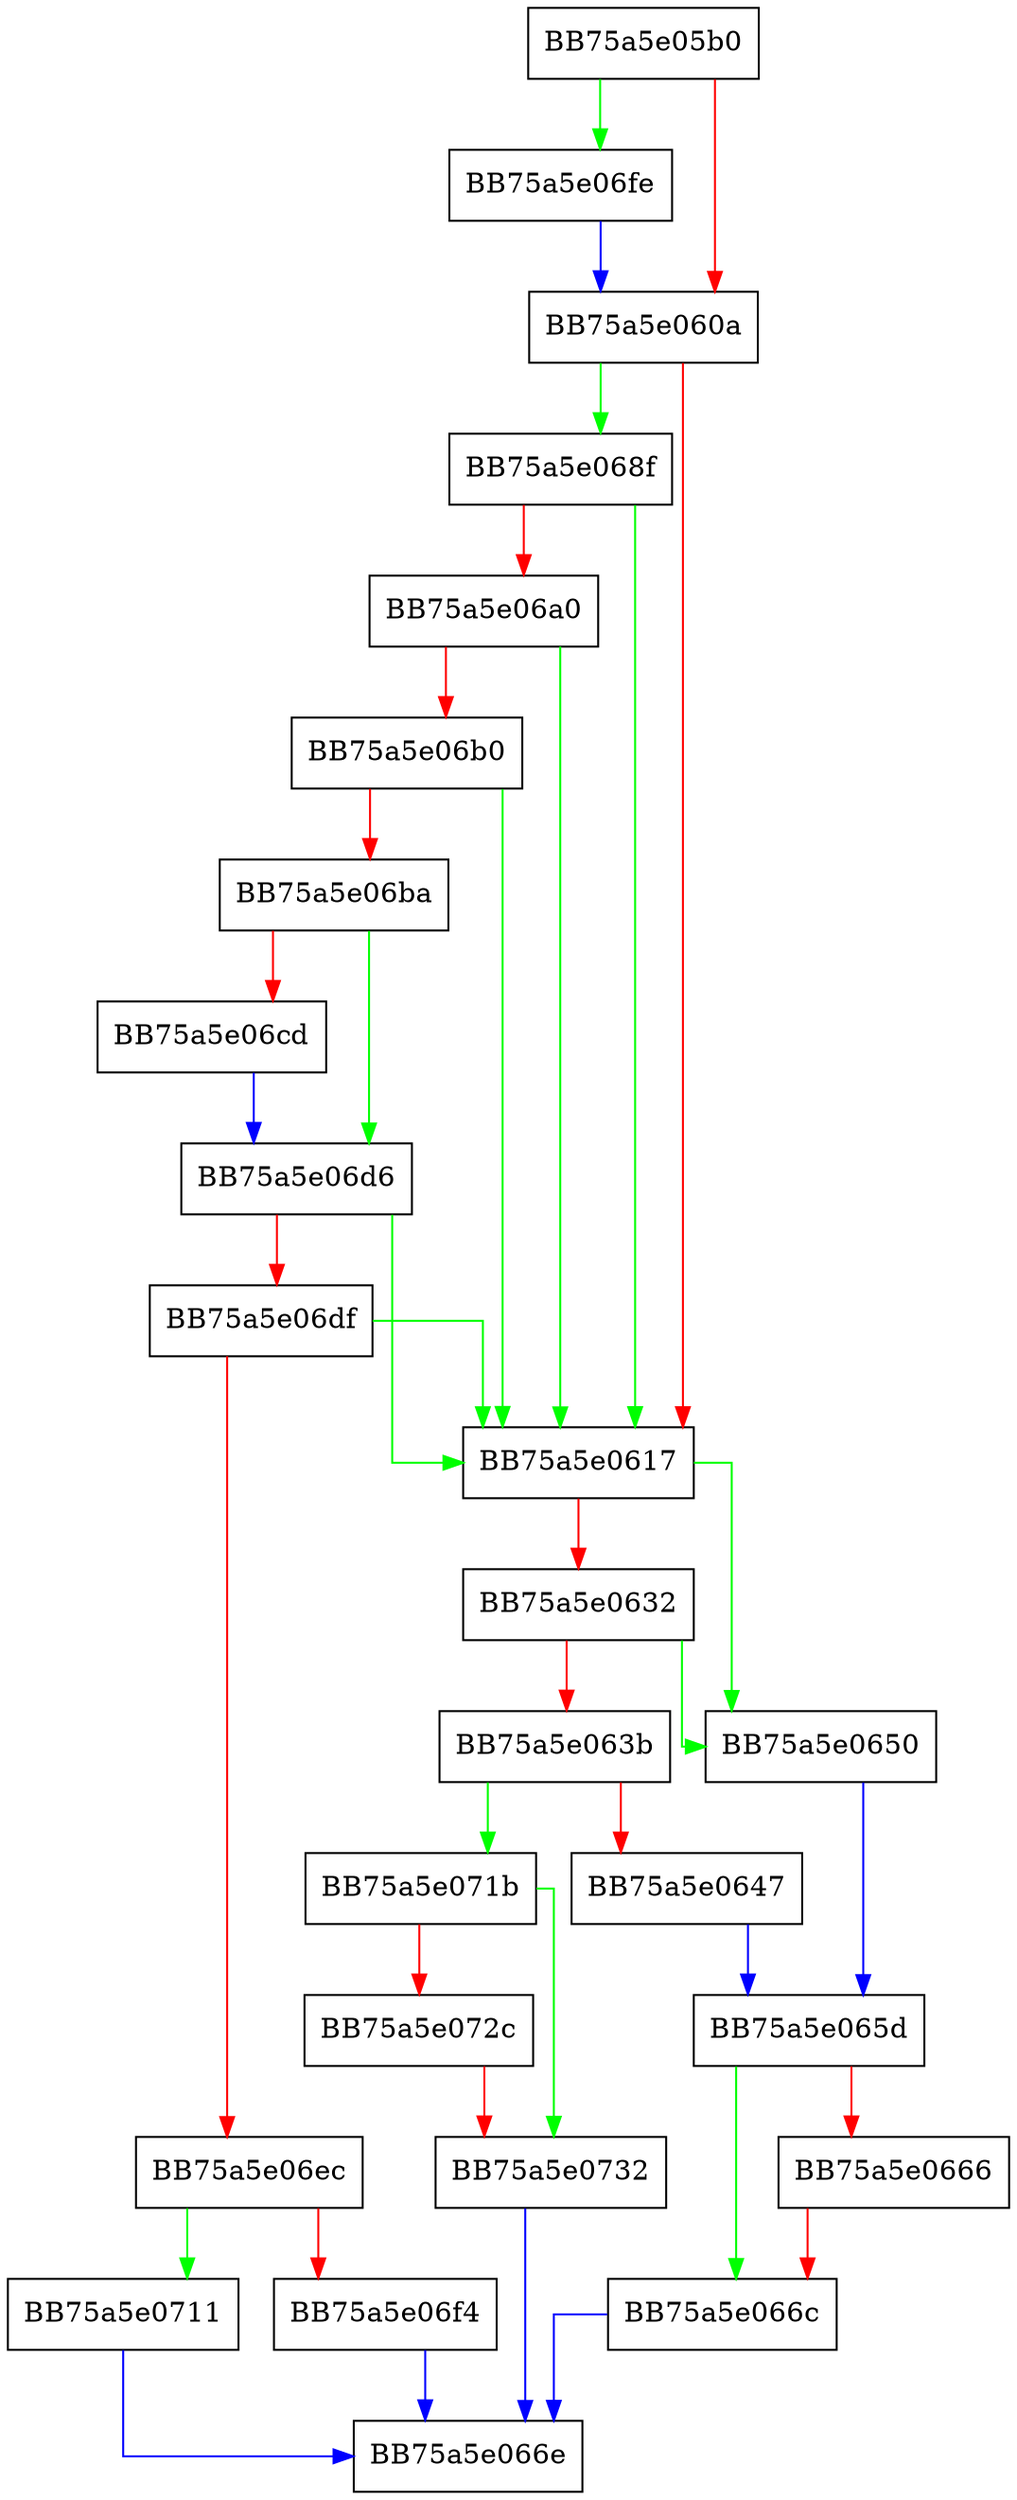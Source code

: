 digraph mp_lua_api_GetProcessCommandLine {
  node [shape="box"];
  graph [splines=ortho];
  BB75a5e05b0 -> BB75a5e06fe [color="green"];
  BB75a5e05b0 -> BB75a5e060a [color="red"];
  BB75a5e060a -> BB75a5e068f [color="green"];
  BB75a5e060a -> BB75a5e0617 [color="red"];
  BB75a5e0617 -> BB75a5e0650 [color="green"];
  BB75a5e0617 -> BB75a5e0632 [color="red"];
  BB75a5e0632 -> BB75a5e0650 [color="green"];
  BB75a5e0632 -> BB75a5e063b [color="red"];
  BB75a5e063b -> BB75a5e071b [color="green"];
  BB75a5e063b -> BB75a5e0647 [color="red"];
  BB75a5e0647 -> BB75a5e065d [color="blue"];
  BB75a5e0650 -> BB75a5e065d [color="blue"];
  BB75a5e065d -> BB75a5e066c [color="green"];
  BB75a5e065d -> BB75a5e0666 [color="red"];
  BB75a5e0666 -> BB75a5e066c [color="red"];
  BB75a5e066c -> BB75a5e066e [color="blue"];
  BB75a5e068f -> BB75a5e0617 [color="green"];
  BB75a5e068f -> BB75a5e06a0 [color="red"];
  BB75a5e06a0 -> BB75a5e0617 [color="green"];
  BB75a5e06a0 -> BB75a5e06b0 [color="red"];
  BB75a5e06b0 -> BB75a5e0617 [color="green"];
  BB75a5e06b0 -> BB75a5e06ba [color="red"];
  BB75a5e06ba -> BB75a5e06d6 [color="green"];
  BB75a5e06ba -> BB75a5e06cd [color="red"];
  BB75a5e06cd -> BB75a5e06d6 [color="blue"];
  BB75a5e06d6 -> BB75a5e0617 [color="green"];
  BB75a5e06d6 -> BB75a5e06df [color="red"];
  BB75a5e06df -> BB75a5e0617 [color="green"];
  BB75a5e06df -> BB75a5e06ec [color="red"];
  BB75a5e06ec -> BB75a5e0711 [color="green"];
  BB75a5e06ec -> BB75a5e06f4 [color="red"];
  BB75a5e06f4 -> BB75a5e066e [color="blue"];
  BB75a5e06fe -> BB75a5e060a [color="blue"];
  BB75a5e0711 -> BB75a5e066e [color="blue"];
  BB75a5e071b -> BB75a5e0732 [color="green"];
  BB75a5e071b -> BB75a5e072c [color="red"];
  BB75a5e072c -> BB75a5e0732 [color="red"];
  BB75a5e0732 -> BB75a5e066e [color="blue"];
}